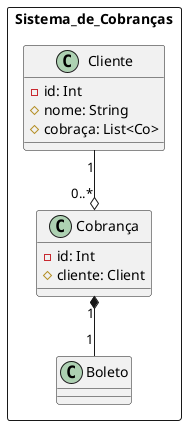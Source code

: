 @startuml sisDeCobrança
  package Sistema_de_Cobranças <<rectangle>> {
    class Cliente {
      - id: Int
      # nome: String
      # cobraça: List<Co>
    }
    class Cobrança {
      - id: Int
      # cliente: Client
    }
    Cliente "1" --o "0..*" Cobrança
    class Boleto {}
    Cobrança "1" *-- "1" Boleto
  }
@enduml